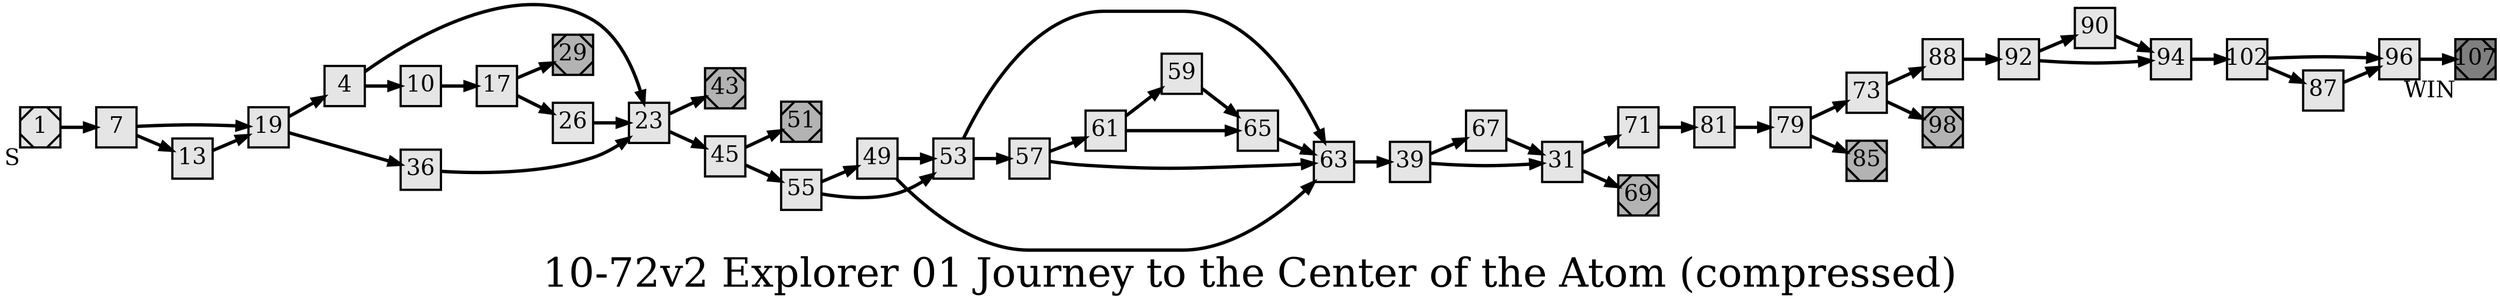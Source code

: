 digraph g{
  graph [ label="10-72v2 Explorer 01 Journey to the Center of the Atom (compressed)" rankdir=LR, ordering=out, fontsize=36, nodesep="0.35", ranksep="0.45"];
  node  [shape=rect, penwidth=2, fontsize=20, style=filled, fillcolor=grey90, margin="0,0", labelfloat=true, regular=true, fixedsize=true];
  edge  [labelfloat=true, penwidth=3, fontsize=12];

  1	[ xlabel="S", shape=Msquare, fontsize=20 ];
  1 -> 7;
  4 -> 23;
  4 -> 10;
  7 -> 19;
  7 -> 13;
  10 -> 17;
  13 -> 19;
  17 -> 26;
  17 -> 29;
  19 -> 4;
  19 -> 36;
  23 -> 43;
  23 -> 45;
  26 -> 23;
  29	[ xlabel="E", shape=Msquare, fontsize=20, fillcolor=grey70, xlabel="" ];
  31 -> 71;
  31 -> 69;
  36 -> 23;
  39 -> 67;
  39 -> 31;
  43	[ xlabel="E", shape=Msquare, fontsize=20, fillcolor=grey70, xlabel="" ];
  45 -> 51;
  45 -> 55;
  49 -> 53;
  49 -> 63;
  51	[ xlabel="E", shape=Msquare, fontsize=20, fillcolor=grey70, xlabel="" ];
  53 -> 63;
  53 -> 57;
  55 -> 49;
  55 -> 53;
  57 -> 61;
  57 -> 63;
  59 -> 65;
  61 -> 59;
  61 -> 65;
  63 -> 39;
  65 -> 63;
  67 -> 31;
  69	[ xlabel="E", shape=Msquare, fontsize=20, fillcolor=grey70, xlabel="" ];
  71 -> 81;
  73 -> 88;
  73 -> 98;
  79 -> 73;
  79 -> 85;
  81 -> 79;
  85	[ xlabel="E", shape=Msquare, fontsize=20, fillcolor=grey70, xlabel="" ];
  87 -> 96;
  88 -> 92;
  90 -> 94;
  92 -> 90;
  92 -> 94;
  94 -> 102;
  96 -> 107;
  98	[ xlabel="E", shape=Msquare, fontsize=20, fillcolor=grey70, xlabel="" ];
  102 -> 96;
  102 -> 87;
  107	[ xlabel="WIN", shape=Msquare, fontsize=20, fillcolor=grey50 ];
}

